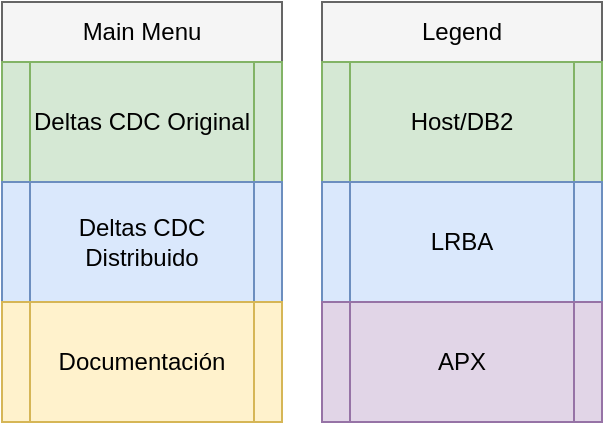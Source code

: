 <mxfile>
    <diagram id="LzIPRstwCDHowY6YndeP" name="Main Menu">
        <mxGraphModel dx="1599" dy="820" grid="1" gridSize="10" guides="1" tooltips="1" connect="1" arrows="1" fold="1" page="1" pageScale="1" pageWidth="850" pageHeight="1100" math="0" shadow="0">
            <root>
                <mxCell id="0"/>
                <mxCell id="1" parent="0"/>
                <UserObject label="Main Menu" id="2">
                    <mxCell style="swimlane;fontStyle=0;childLayout=stackLayout;horizontal=1;startSize=30;horizontalStack=0;resizeParent=1;resizeParentMax=0;resizeLast=0;collapsible=1;marginBottom=0;whiteSpace=wrap;html=1;fillColor=#f5f5f5;strokeColor=#666666;fontColor=#000000;" vertex="1" parent="1">
                        <mxGeometry y="890" width="140" height="210" as="geometry">
                            <mxRectangle width="100" height="30" as="alternateBounds"/>
                        </mxGeometry>
                    </mxCell>
                </UserObject>
                <UserObject label="Deltas CDC Original" id="3">
                    <mxCell style="shape=process;whiteSpace=wrap;html=1;backgroundOutline=1;rounded=0;glass=0;shadow=0;portConstraintRotation=0;fixDash=0;fillColor=#d5e8d4;strokeColor=#82b366;fontColor=#000000;" vertex="1" parent="2">
                        <mxGeometry y="30" width="140" height="60" as="geometry"/>
                    </mxCell>
                </UserObject>
                <UserObject label="Deltas CDC Distribuido" id="4">
                    <mxCell style="shape=process;whiteSpace=wrap;html=1;backgroundOutline=1;fillColor=#dae8fc;strokeColor=#6c8ebf;fontColor=#000000;" vertex="1" parent="2">
                        <mxGeometry y="90" width="140" height="60" as="geometry"/>
                    </mxCell>
                </UserObject>
                <UserObject label="Documentación" link="https://drive.google.com/drive/folders/1Li8K_Ma2Wh0eFty6xAMaVWvQrgy2sxwr?usp=sharing" id="5">
                    <mxCell style="shape=process;whiteSpace=wrap;html=1;backgroundOutline=1;comic=0;enumerate=0;treeMoving=0;treeFolding=0;resizeHeight=0;fillColor=#fff2cc;strokeColor=#d6b656;fontColor=#000000;" vertex="1" parent="2">
                        <mxGeometry y="150" width="140" height="60" as="geometry"/>
                    </mxCell>
                </UserObject>
                <UserObject label="Legend" id="6">
                    <mxCell style="swimlane;fontStyle=0;childLayout=stackLayout;horizontal=1;startSize=30;horizontalStack=0;resizeParent=1;resizeParentMax=0;resizeLast=0;collapsible=1;marginBottom=0;whiteSpace=wrap;html=1;fillColor=#f5f5f5;strokeColor=#666666;fontColor=#000000;" vertex="1" parent="1">
                        <mxGeometry x="160" y="890" width="140" height="210" as="geometry">
                            <mxRectangle width="100" height="30" as="alternateBounds"/>
                        </mxGeometry>
                    </mxCell>
                </UserObject>
                <UserObject label="Host/DB2" id="7">
                    <mxCell style="shape=process;whiteSpace=wrap;html=1;backgroundOutline=1;rounded=0;glass=0;shadow=0;portConstraintRotation=0;fixDash=0;fillColor=#d5e8d4;strokeColor=#82b366;fontColor=#000000;" vertex="1" parent="6">
                        <mxGeometry y="30" width="140" height="60" as="geometry"/>
                    </mxCell>
                </UserObject>
                <UserObject label="LRBA" id="8">
                    <mxCell style="shape=process;whiteSpace=wrap;html=1;backgroundOutline=1;fillColor=#dae8fc;strokeColor=#6c8ebf;fontColor=#000000;" vertex="1" parent="6">
                        <mxGeometry y="90" width="140" height="60" as="geometry"/>
                    </mxCell>
                </UserObject>
                <UserObject label="APX" id="9">
                    <mxCell style="shape=process;whiteSpace=wrap;html=1;backgroundOutline=1;comic=0;enumerate=0;treeMoving=0;treeFolding=0;resizeHeight=0;fillColor=#e1d5e7;strokeColor=#9673a6;fontColor=#000000;" vertex="1" parent="6">
                        <mxGeometry y="150" width="140" height="60" as="geometry"/>
                    </mxCell>
                </UserObject>
            </root>
        </mxGraphModel>
    </diagram>
</mxfile>